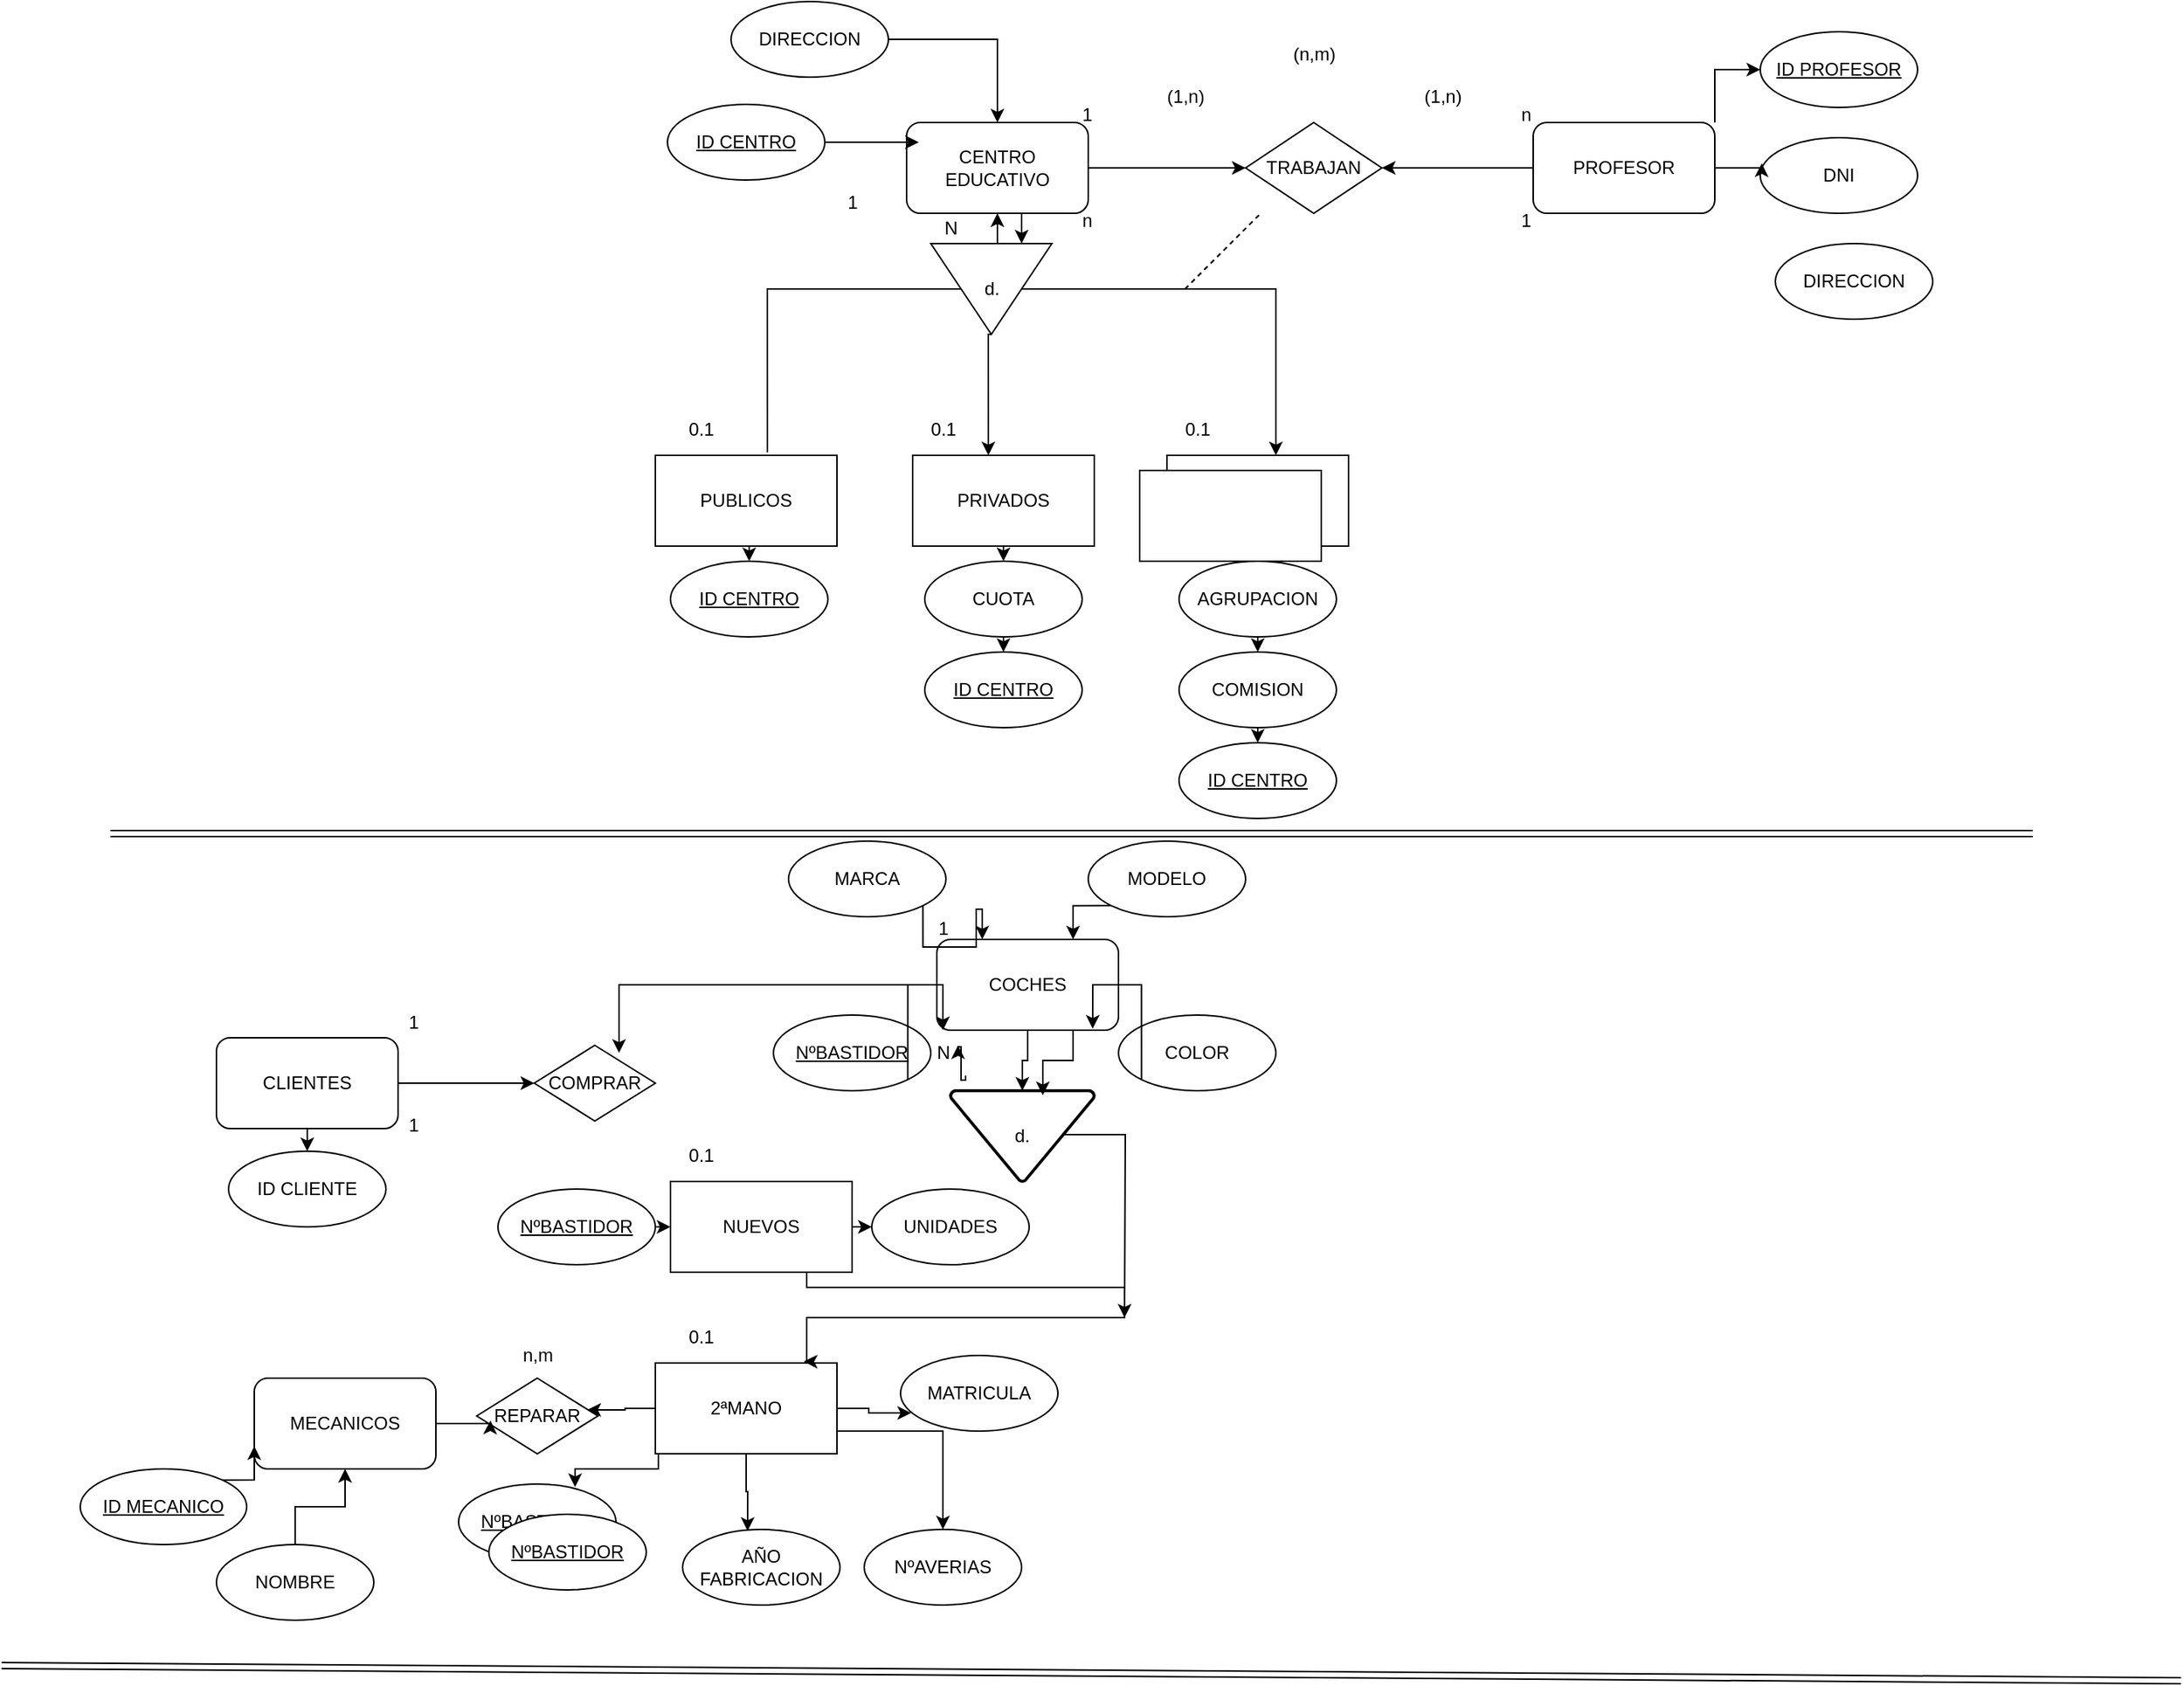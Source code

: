 <mxfile version="22.1.5" type="github">
  <diagram name="Página-1" id="TVfnKYOd6kjSJN-Gmg41">
    <mxGraphModel dx="2181" dy="1769" grid="1" gridSize="10" guides="1" tooltips="1" connect="1" arrows="1" fold="1" page="1" pageScale="1" pageWidth="827" pageHeight="1169" math="0" shadow="0">
      <root>
        <mxCell id="0" />
        <mxCell id="1" parent="0" />
        <mxCell id="MYhQ5Re8cxRGD7Hd7VPl-49" style="edgeStyle=orthogonalEdgeStyle;rounded=0;orthogonalLoop=1;jettySize=auto;html=1;exitX=0.5;exitY=1;exitDx=0;exitDy=0;entryX=0.5;entryY=0;entryDx=0;entryDy=0;" edge="1" parent="1" source="MYhQ5Re8cxRGD7Hd7VPl-1" target="MYhQ5Re8cxRGD7Hd7VPl-45">
          <mxGeometry relative="1" as="geometry" />
        </mxCell>
        <mxCell id="MYhQ5Re8cxRGD7Hd7VPl-1" value="&lt;font style=&quot;vertical-align: inherit;&quot;&gt;&lt;font style=&quot;vertical-align: inherit;&quot;&gt;PUBLICOS&lt;br&gt;&lt;/font&gt;&lt;/font&gt;" style="rounded=0;whiteSpace=wrap;html=1;" vertex="1" parent="1">
          <mxGeometry x="-80" y="250" width="120" height="60" as="geometry" />
        </mxCell>
        <mxCell id="MYhQ5Re8cxRGD7Hd7VPl-50" style="edgeStyle=orthogonalEdgeStyle;rounded=0;orthogonalLoop=1;jettySize=auto;html=1;exitX=0.5;exitY=1;exitDx=0;exitDy=0;entryX=0.5;entryY=0;entryDx=0;entryDy=0;" edge="1" parent="1" source="MYhQ5Re8cxRGD7Hd7VPl-2" target="MYhQ5Re8cxRGD7Hd7VPl-4">
          <mxGeometry relative="1" as="geometry" />
        </mxCell>
        <mxCell id="MYhQ5Re8cxRGD7Hd7VPl-2" value="&lt;font style=&quot;vertical-align: inherit;&quot;&gt;&lt;font style=&quot;vertical-align: inherit;&quot;&gt;PRIVADOS&lt;/font&gt;&lt;/font&gt;" style="rounded=0;whiteSpace=wrap;html=1;" vertex="1" parent="1">
          <mxGeometry x="90" y="250" width="120" height="60" as="geometry" />
        </mxCell>
        <mxCell id="MYhQ5Re8cxRGD7Hd7VPl-57" style="edgeStyle=orthogonalEdgeStyle;rounded=0;orthogonalLoop=1;jettySize=auto;html=1;exitX=0.5;exitY=1;exitDx=0;exitDy=0;entryX=0.5;entryY=0;entryDx=0;entryDy=0;" edge="1" parent="1" source="MYhQ5Re8cxRGD7Hd7VPl-3" target="MYhQ5Re8cxRGD7Hd7VPl-6">
          <mxGeometry relative="1" as="geometry" />
        </mxCell>
        <mxCell id="MYhQ5Re8cxRGD7Hd7VPl-3" value="&lt;font style=&quot;vertical-align: inherit;&quot;&gt;&lt;font style=&quot;vertical-align: inherit;&quot;&gt;COCERTADOS&lt;/font&gt;&lt;/font&gt;" style="rounded=0;whiteSpace=wrap;html=1;" vertex="1" parent="1">
          <mxGeometry x="258" y="250" width="120" height="60" as="geometry" />
        </mxCell>
        <mxCell id="MYhQ5Re8cxRGD7Hd7VPl-52" style="edgeStyle=orthogonalEdgeStyle;rounded=0;orthogonalLoop=1;jettySize=auto;html=1;exitX=0.5;exitY=1;exitDx=0;exitDy=0;entryX=0.5;entryY=0;entryDx=0;entryDy=0;" edge="1" parent="1" source="MYhQ5Re8cxRGD7Hd7VPl-4" target="MYhQ5Re8cxRGD7Hd7VPl-46">
          <mxGeometry relative="1" as="geometry" />
        </mxCell>
        <mxCell id="MYhQ5Re8cxRGD7Hd7VPl-4" value="&lt;font style=&quot;vertical-align: inherit;&quot;&gt;&lt;font style=&quot;vertical-align: inherit;&quot;&gt;CUOTA&lt;/font&gt;&lt;/font&gt;" style="ellipse;whiteSpace=wrap;html=1;" vertex="1" parent="1">
          <mxGeometry x="98" y="320" width="104" height="50" as="geometry" />
        </mxCell>
        <mxCell id="MYhQ5Re8cxRGD7Hd7VPl-59" style="edgeStyle=orthogonalEdgeStyle;rounded=0;orthogonalLoop=1;jettySize=auto;html=1;exitX=0.5;exitY=1;exitDx=0;exitDy=0;entryX=0.5;entryY=0;entryDx=0;entryDy=0;" edge="1" parent="1" source="MYhQ5Re8cxRGD7Hd7VPl-5" target="MYhQ5Re8cxRGD7Hd7VPl-47">
          <mxGeometry relative="1" as="geometry" />
        </mxCell>
        <mxCell id="MYhQ5Re8cxRGD7Hd7VPl-5" value="&lt;font style=&quot;vertical-align: inherit;&quot;&gt;&lt;font style=&quot;vertical-align: inherit;&quot;&gt;&lt;font style=&quot;vertical-align: inherit;&quot;&gt;&lt;font style=&quot;vertical-align: inherit;&quot;&gt;COMISION&lt;/font&gt;&lt;/font&gt;&lt;/font&gt;&lt;/font&gt;" style="ellipse;whiteSpace=wrap;html=1;" vertex="1" parent="1">
          <mxGeometry x="266" y="380" width="104" height="50" as="geometry" />
        </mxCell>
        <mxCell id="MYhQ5Re8cxRGD7Hd7VPl-58" style="edgeStyle=orthogonalEdgeStyle;rounded=0;orthogonalLoop=1;jettySize=auto;html=1;exitX=0.5;exitY=1;exitDx=0;exitDy=0;entryX=0.5;entryY=0;entryDx=0;entryDy=0;" edge="1" parent="1" source="MYhQ5Re8cxRGD7Hd7VPl-6" target="MYhQ5Re8cxRGD7Hd7VPl-5">
          <mxGeometry relative="1" as="geometry" />
        </mxCell>
        <mxCell id="MYhQ5Re8cxRGD7Hd7VPl-6" value="&lt;font style=&quot;vertical-align: inherit;&quot;&gt;&lt;font style=&quot;vertical-align: inherit;&quot;&gt;&lt;font style=&quot;vertical-align: inherit;&quot;&gt;&lt;font style=&quot;vertical-align: inherit;&quot;&gt;AGRUPACION&lt;/font&gt;&lt;/font&gt;&lt;/font&gt;&lt;/font&gt;" style="ellipse;whiteSpace=wrap;html=1;" vertex="1" parent="1">
          <mxGeometry x="266" y="320" width="104" height="50" as="geometry" />
        </mxCell>
        <mxCell id="MYhQ5Re8cxRGD7Hd7VPl-25" style="edgeStyle=orthogonalEdgeStyle;rounded=0;orthogonalLoop=1;jettySize=auto;html=1;exitX=1;exitY=0.5;exitDx=0;exitDy=0;entryX=0;entryY=0.5;entryDx=0;entryDy=0;" edge="1" parent="1" source="MYhQ5Re8cxRGD7Hd7VPl-7" target="MYhQ5Re8cxRGD7Hd7VPl-23">
          <mxGeometry relative="1" as="geometry" />
        </mxCell>
        <mxCell id="MYhQ5Re8cxRGD7Hd7VPl-151" style="edgeStyle=orthogonalEdgeStyle;rounded=0;orthogonalLoop=1;jettySize=auto;html=1;exitX=0.75;exitY=1;exitDx=0;exitDy=0;entryX=0;entryY=0.25;entryDx=0;entryDy=0;" edge="1" parent="1" source="MYhQ5Re8cxRGD7Hd7VPl-7" target="MYhQ5Re8cxRGD7Hd7VPl-8">
          <mxGeometry relative="1" as="geometry" />
        </mxCell>
        <mxCell id="MYhQ5Re8cxRGD7Hd7VPl-7" value="&lt;font style=&quot;vertical-align: inherit;&quot;&gt;&lt;font style=&quot;vertical-align: inherit;&quot;&gt;&lt;font style=&quot;vertical-align: inherit;&quot;&gt;&lt;font style=&quot;vertical-align: inherit;&quot;&gt;CENTRO EDUCATIVO&lt;/font&gt;&lt;/font&gt;&lt;/font&gt;&lt;/font&gt;" style="rounded=1;whiteSpace=wrap;html=1;" vertex="1" parent="1">
          <mxGeometry x="86" y="30" width="120" height="60" as="geometry" />
        </mxCell>
        <mxCell id="MYhQ5Re8cxRGD7Hd7VPl-18" style="edgeStyle=orthogonalEdgeStyle;rounded=0;orthogonalLoop=1;jettySize=auto;html=1;exitX=0.5;exitY=0;exitDx=0;exitDy=0;" edge="1" parent="1" source="MYhQ5Re8cxRGD7Hd7VPl-8" target="MYhQ5Re8cxRGD7Hd7VPl-3">
          <mxGeometry relative="1" as="geometry">
            <Array as="points">
              <mxPoint x="330" y="140" />
            </Array>
          </mxGeometry>
        </mxCell>
        <mxCell id="MYhQ5Re8cxRGD7Hd7VPl-19" style="edgeStyle=orthogonalEdgeStyle;rounded=0;orthogonalLoop=1;jettySize=auto;html=1;exitX=0;exitY=0.5;exitDx=0;exitDy=0;entryX=0.5;entryY=1;entryDx=0;entryDy=0;" edge="1" parent="1" source="MYhQ5Re8cxRGD7Hd7VPl-8" target="MYhQ5Re8cxRGD7Hd7VPl-7">
          <mxGeometry relative="1" as="geometry" />
        </mxCell>
        <mxCell id="MYhQ5Re8cxRGD7Hd7VPl-8" value="&lt;font style=&quot;vertical-align: inherit;&quot;&gt;&lt;font style=&quot;vertical-align: inherit;&quot;&gt;&lt;font style=&quot;vertical-align: inherit;&quot;&gt;&lt;font style=&quot;vertical-align: inherit;&quot;&gt;.&lt;/font&gt;&lt;/font&gt;&lt;/font&gt;&lt;/font&gt;" style="triangle;whiteSpace=wrap;html=1;rotation=90;" vertex="1" parent="1">
          <mxGeometry x="112" y="100" width="60" height="80" as="geometry" />
        </mxCell>
        <mxCell id="MYhQ5Re8cxRGD7Hd7VPl-16" value="" style="endArrow=none;html=1;rounded=0;exitX=0.617;exitY=-0.033;exitDx=0;exitDy=0;exitPerimeter=0;" edge="1" parent="1" source="MYhQ5Re8cxRGD7Hd7VPl-1" target="MYhQ5Re8cxRGD7Hd7VPl-8">
          <mxGeometry width="50" height="50" relative="1" as="geometry">
            <mxPoint x="390" y="340" as="sourcePoint" />
            <mxPoint x="440" y="290" as="targetPoint" />
            <Array as="points">
              <mxPoint x="-6" y="140" />
            </Array>
          </mxGeometry>
        </mxCell>
        <mxCell id="MYhQ5Re8cxRGD7Hd7VPl-17" style="edgeStyle=orthogonalEdgeStyle;rounded=0;orthogonalLoop=1;jettySize=auto;html=1;exitX=1;exitY=0.5;exitDx=0;exitDy=0;entryX=0.417;entryY=0;entryDx=0;entryDy=0;entryPerimeter=0;" edge="1" parent="1" source="MYhQ5Re8cxRGD7Hd7VPl-8" target="MYhQ5Re8cxRGD7Hd7VPl-2">
          <mxGeometry relative="1" as="geometry">
            <Array as="points">
              <mxPoint x="140" y="170" />
            </Array>
          </mxGeometry>
        </mxCell>
        <mxCell id="MYhQ5Re8cxRGD7Hd7VPl-41" style="edgeStyle=orthogonalEdgeStyle;rounded=0;orthogonalLoop=1;jettySize=auto;html=1;exitX=1;exitY=0.5;exitDx=0;exitDy=0;" edge="1" parent="1" source="MYhQ5Re8cxRGD7Hd7VPl-20" target="MYhQ5Re8cxRGD7Hd7VPl-7">
          <mxGeometry relative="1" as="geometry" />
        </mxCell>
        <mxCell id="MYhQ5Re8cxRGD7Hd7VPl-20" value="&lt;font style=&quot;vertical-align: inherit;&quot;&gt;&lt;font style=&quot;vertical-align: inherit;&quot;&gt;&lt;font style=&quot;vertical-align: inherit;&quot;&gt;&lt;font style=&quot;vertical-align: inherit;&quot;&gt;DIRECCION&lt;/font&gt;&lt;/font&gt;&lt;/font&gt;&lt;/font&gt;" style="ellipse;whiteSpace=wrap;html=1;" vertex="1" parent="1">
          <mxGeometry x="-30" y="-50" width="104" height="50" as="geometry" />
        </mxCell>
        <mxCell id="MYhQ5Re8cxRGD7Hd7VPl-21" value="&lt;font style=&quot;vertical-align: inherit;&quot;&gt;&lt;font style=&quot;vertical-align: inherit;&quot;&gt;&lt;font style=&quot;vertical-align: inherit;&quot;&gt;&lt;font style=&quot;vertical-align: inherit;&quot;&gt;&lt;u&gt;ID CENTRO&lt;/u&gt;&lt;/font&gt;&lt;/font&gt;&lt;/font&gt;&lt;/font&gt;" style="ellipse;whiteSpace=wrap;html=1;" vertex="1" parent="1">
          <mxGeometry x="-72" y="18" width="104" height="50" as="geometry" />
        </mxCell>
        <mxCell id="MYhQ5Re8cxRGD7Hd7VPl-23" value="&lt;font style=&quot;vertical-align: inherit;&quot;&gt;&lt;font style=&quot;vertical-align: inherit;&quot;&gt;&lt;font style=&quot;vertical-align: inherit;&quot;&gt;&lt;font style=&quot;vertical-align: inherit;&quot;&gt;TRABAJAN&lt;/font&gt;&lt;/font&gt;&lt;br&gt;&lt;/font&gt;&lt;/font&gt;" style="rhombus;whiteSpace=wrap;html=1;" vertex="1" parent="1">
          <mxGeometry x="310" y="30" width="90" height="60" as="geometry" />
        </mxCell>
        <mxCell id="MYhQ5Re8cxRGD7Hd7VPl-26" style="edgeStyle=orthogonalEdgeStyle;rounded=0;orthogonalLoop=1;jettySize=auto;html=1;exitX=0;exitY=0.5;exitDx=0;exitDy=0;" edge="1" parent="1" source="MYhQ5Re8cxRGD7Hd7VPl-24" target="MYhQ5Re8cxRGD7Hd7VPl-23">
          <mxGeometry relative="1" as="geometry" />
        </mxCell>
        <mxCell id="MYhQ5Re8cxRGD7Hd7VPl-64" style="edgeStyle=orthogonalEdgeStyle;rounded=0;orthogonalLoop=1;jettySize=auto;html=1;exitX=1;exitY=0;exitDx=0;exitDy=0;entryX=0;entryY=0.5;entryDx=0;entryDy=0;" edge="1" parent="1" source="MYhQ5Re8cxRGD7Hd7VPl-24" target="MYhQ5Re8cxRGD7Hd7VPl-54">
          <mxGeometry relative="1" as="geometry" />
        </mxCell>
        <mxCell id="MYhQ5Re8cxRGD7Hd7VPl-24" value="&lt;font style=&quot;vertical-align: inherit;&quot;&gt;&lt;font style=&quot;vertical-align: inherit;&quot;&gt;&lt;font style=&quot;vertical-align: inherit;&quot;&gt;&lt;font style=&quot;vertical-align: inherit;&quot;&gt;&lt;font style=&quot;vertical-align: inherit;&quot;&gt;&lt;font style=&quot;vertical-align: inherit;&quot;&gt;&lt;font style=&quot;vertical-align: inherit;&quot;&gt;&lt;font style=&quot;vertical-align: inherit;&quot;&gt;PROFESOR&lt;/font&gt;&lt;/font&gt;&lt;/font&gt;&lt;/font&gt;&lt;/font&gt;&lt;/font&gt;&lt;/font&gt;&lt;/font&gt;" style="rounded=1;whiteSpace=wrap;html=1;" vertex="1" parent="1">
          <mxGeometry x="500" y="30" width="120" height="60" as="geometry" />
        </mxCell>
        <mxCell id="MYhQ5Re8cxRGD7Hd7VPl-27" value="&lt;font style=&quot;vertical-align: inherit;&quot;&gt;&lt;font style=&quot;vertical-align: inherit;&quot;&gt;0.1&lt;/font&gt;&lt;/font&gt;" style="text;html=1;align=center;verticalAlign=middle;resizable=0;points=[];autosize=1;strokeColor=none;fillColor=none;" vertex="1" parent="1">
          <mxGeometry x="-70" y="218" width="40" height="30" as="geometry" />
        </mxCell>
        <mxCell id="MYhQ5Re8cxRGD7Hd7VPl-28" value="&lt;font style=&quot;vertical-align: inherit;&quot;&gt;&lt;font style=&quot;vertical-align: inherit;&quot;&gt;0.1&lt;/font&gt;&lt;/font&gt;" style="text;html=1;align=center;verticalAlign=middle;resizable=0;points=[];autosize=1;strokeColor=none;fillColor=none;" vertex="1" parent="1">
          <mxGeometry x="90" y="218" width="40" height="30" as="geometry" />
        </mxCell>
        <mxCell id="MYhQ5Re8cxRGD7Hd7VPl-29" value="&lt;font style=&quot;vertical-align: inherit;&quot;&gt;&lt;font style=&quot;vertical-align: inherit;&quot;&gt;0.1&lt;/font&gt;&lt;/font&gt;" style="text;html=1;align=center;verticalAlign=middle;resizable=0;points=[];autosize=1;strokeColor=none;fillColor=none;" vertex="1" parent="1">
          <mxGeometry x="258" y="218" width="40" height="30" as="geometry" />
        </mxCell>
        <mxCell id="MYhQ5Re8cxRGD7Hd7VPl-31" value="&lt;font style=&quot;vertical-align: inherit;&quot;&gt;&lt;font style=&quot;vertical-align: inherit;&quot;&gt;d.&lt;/font&gt;&lt;/font&gt;" style="text;html=1;align=center;verticalAlign=middle;resizable=0;points=[];autosize=1;strokeColor=none;fillColor=none;" vertex="1" parent="1">
          <mxGeometry x="127" y="125" width="30" height="30" as="geometry" />
        </mxCell>
        <mxCell id="MYhQ5Re8cxRGD7Hd7VPl-32" value="&lt;font style=&quot;vertical-align: inherit;&quot;&gt;&lt;font style=&quot;vertical-align: inherit;&quot;&gt;N&lt;/font&gt;&lt;/font&gt;" style="text;html=1;align=center;verticalAlign=middle;resizable=0;points=[];autosize=1;strokeColor=none;fillColor=none;" vertex="1" parent="1">
          <mxGeometry x="100" y="85" width="30" height="30" as="geometry" />
        </mxCell>
        <mxCell id="MYhQ5Re8cxRGD7Hd7VPl-33" value="&lt;font style=&quot;vertical-align: inherit;&quot;&gt;&lt;font style=&quot;vertical-align: inherit;&quot;&gt;n&lt;/font&gt;&lt;/font&gt;" style="text;html=1;align=center;verticalAlign=middle;resizable=0;points=[];autosize=1;strokeColor=none;fillColor=none;" vertex="1" parent="1">
          <mxGeometry x="480" y="10" width="30" height="30" as="geometry" />
        </mxCell>
        <mxCell id="MYhQ5Re8cxRGD7Hd7VPl-34" value="&lt;font style=&quot;vertical-align: inherit;&quot;&gt;&lt;font style=&quot;vertical-align: inherit;&quot;&gt;1&lt;/font&gt;&lt;/font&gt;" style="text;html=1;align=center;verticalAlign=middle;resizable=0;points=[];autosize=1;strokeColor=none;fillColor=none;" vertex="1" parent="1">
          <mxGeometry x="480" y="80" width="30" height="30" as="geometry" />
        </mxCell>
        <mxCell id="MYhQ5Re8cxRGD7Hd7VPl-35" value="&lt;font style=&quot;vertical-align: inherit;&quot;&gt;&lt;font style=&quot;vertical-align: inherit;&quot;&gt;n&lt;/font&gt;&lt;/font&gt;" style="text;html=1;align=center;verticalAlign=middle;resizable=0;points=[];autosize=1;strokeColor=none;fillColor=none;" vertex="1" parent="1">
          <mxGeometry x="190" y="80" width="30" height="30" as="geometry" />
        </mxCell>
        <mxCell id="MYhQ5Re8cxRGD7Hd7VPl-36" value="&lt;font style=&quot;vertical-align: inherit;&quot;&gt;&lt;font style=&quot;vertical-align: inherit;&quot;&gt;1&lt;/font&gt;&lt;/font&gt;" style="text;html=1;align=center;verticalAlign=middle;resizable=0;points=[];autosize=1;strokeColor=none;fillColor=none;" vertex="1" parent="1">
          <mxGeometry x="190" y="10" width="30" height="30" as="geometry" />
        </mxCell>
        <mxCell id="MYhQ5Re8cxRGD7Hd7VPl-37" value="&lt;font style=&quot;vertical-align: inherit;&quot;&gt;&lt;font style=&quot;vertical-align: inherit;&quot;&gt;(n,m)&lt;/font&gt;&lt;/font&gt;" style="text;html=1;align=center;verticalAlign=middle;resizable=0;points=[];autosize=1;strokeColor=none;fillColor=none;" vertex="1" parent="1">
          <mxGeometry x="330" y="-30" width="50" height="30" as="geometry" />
        </mxCell>
        <mxCell id="MYhQ5Re8cxRGD7Hd7VPl-39" style="edgeStyle=orthogonalEdgeStyle;rounded=0;orthogonalLoop=1;jettySize=auto;html=1;entryX=0.067;entryY=0.217;entryDx=0;entryDy=0;entryPerimeter=0;" edge="1" parent="1" source="MYhQ5Re8cxRGD7Hd7VPl-21" target="MYhQ5Re8cxRGD7Hd7VPl-7">
          <mxGeometry relative="1" as="geometry" />
        </mxCell>
        <mxCell id="MYhQ5Re8cxRGD7Hd7VPl-42" value="&lt;font style=&quot;vertical-align: inherit;&quot;&gt;&lt;font style=&quot;vertical-align: inherit;&quot;&gt;(1,n)&lt;/font&gt;&lt;/font&gt;" style="text;html=1;align=center;verticalAlign=middle;resizable=0;points=[];autosize=1;strokeColor=none;fillColor=none;" vertex="1" parent="1">
          <mxGeometry x="245" y="-2" width="50" height="30" as="geometry" />
        </mxCell>
        <mxCell id="MYhQ5Re8cxRGD7Hd7VPl-43" value="&lt;font style=&quot;vertical-align: inherit;&quot;&gt;&lt;font style=&quot;vertical-align: inherit;&quot;&gt;(1,n)&lt;/font&gt;&lt;/font&gt;" style="text;html=1;align=center;verticalAlign=middle;resizable=0;points=[];autosize=1;strokeColor=none;fillColor=none;" vertex="1" parent="1">
          <mxGeometry x="415" y="-2" width="50" height="30" as="geometry" />
        </mxCell>
        <mxCell id="MYhQ5Re8cxRGD7Hd7VPl-44" value="&lt;font style=&quot;vertical-align: inherit;&quot;&gt;&lt;font style=&quot;vertical-align: inherit;&quot;&gt;1&lt;/font&gt;&lt;/font&gt;" style="text;html=1;align=center;verticalAlign=middle;resizable=0;points=[];autosize=1;strokeColor=none;fillColor=none;" vertex="1" parent="1">
          <mxGeometry x="35" y="68" width="30" height="30" as="geometry" />
        </mxCell>
        <mxCell id="MYhQ5Re8cxRGD7Hd7VPl-45" value="&lt;font style=&quot;vertical-align: inherit;&quot;&gt;&lt;font style=&quot;vertical-align: inherit;&quot;&gt;&lt;font style=&quot;vertical-align: inherit;&quot;&gt;&lt;font style=&quot;vertical-align: inherit;&quot;&gt;&lt;u&gt;ID CENTRO&lt;/u&gt;&lt;/font&gt;&lt;/font&gt;&lt;/font&gt;&lt;/font&gt;" style="ellipse;whiteSpace=wrap;html=1;" vertex="1" parent="1">
          <mxGeometry x="-70" y="320" width="104" height="50" as="geometry" />
        </mxCell>
        <mxCell id="MYhQ5Re8cxRGD7Hd7VPl-46" value="&lt;font style=&quot;vertical-align: inherit;&quot;&gt;&lt;font style=&quot;vertical-align: inherit;&quot;&gt;&lt;font style=&quot;vertical-align: inherit;&quot;&gt;&lt;font style=&quot;vertical-align: inherit;&quot;&gt;&lt;u&gt;ID CENTRO&lt;/u&gt;&lt;/font&gt;&lt;/font&gt;&lt;/font&gt;&lt;/font&gt;" style="ellipse;whiteSpace=wrap;html=1;" vertex="1" parent="1">
          <mxGeometry x="98" y="380" width="104" height="50" as="geometry" />
        </mxCell>
        <mxCell id="MYhQ5Re8cxRGD7Hd7VPl-47" value="&lt;u&gt;&lt;font style=&quot;vertical-align: inherit;&quot;&gt;&lt;font style=&quot;vertical-align: inherit;&quot;&gt;ID CENTRO&lt;/font&gt;&lt;/font&gt;&lt;/u&gt;" style="ellipse;whiteSpace=wrap;html=1;" vertex="1" parent="1">
          <mxGeometry x="266" y="440" width="104" height="50" as="geometry" />
        </mxCell>
        <mxCell id="MYhQ5Re8cxRGD7Hd7VPl-53" value="&lt;font style=&quot;vertical-align: inherit;&quot;&gt;&lt;font style=&quot;vertical-align: inherit;&quot;&gt;&lt;font style=&quot;vertical-align: inherit;&quot;&gt;&lt;font style=&quot;vertical-align: inherit;&quot;&gt;DNI&lt;/font&gt;&lt;/font&gt;&lt;/font&gt;&lt;/font&gt;" style="ellipse;whiteSpace=wrap;html=1;" vertex="1" parent="1">
          <mxGeometry x="650" y="40" width="104" height="50" as="geometry" />
        </mxCell>
        <mxCell id="MYhQ5Re8cxRGD7Hd7VPl-54" value="&lt;font style=&quot;vertical-align: inherit;&quot;&gt;&lt;font style=&quot;vertical-align: inherit;&quot;&gt;&lt;font style=&quot;vertical-align: inherit;&quot;&gt;&lt;font style=&quot;vertical-align: inherit;&quot;&gt;&lt;u&gt;ID PROFESOR&lt;/u&gt;&lt;/font&gt;&lt;/font&gt;&lt;/font&gt;&lt;/font&gt;" style="ellipse;whiteSpace=wrap;html=1;" vertex="1" parent="1">
          <mxGeometry x="650" y="-30" width="104" height="50" as="geometry" />
        </mxCell>
        <mxCell id="MYhQ5Re8cxRGD7Hd7VPl-55" value="&lt;font style=&quot;vertical-align: inherit;&quot;&gt;&lt;font style=&quot;vertical-align: inherit;&quot;&gt;&lt;font style=&quot;vertical-align: inherit;&quot;&gt;&lt;font style=&quot;vertical-align: inherit;&quot;&gt;DIRECCION&lt;/font&gt;&lt;/font&gt;&lt;/font&gt;&lt;/font&gt;" style="ellipse;whiteSpace=wrap;html=1;" vertex="1" parent="1">
          <mxGeometry x="660" y="110" width="104" height="50" as="geometry" />
        </mxCell>
        <mxCell id="MYhQ5Re8cxRGD7Hd7VPl-62" value="" style="endArrow=none;dashed=1;html=1;rounded=0;" edge="1" parent="1">
          <mxGeometry width="50" height="50" relative="1" as="geometry">
            <mxPoint x="270" y="140" as="sourcePoint" />
            <mxPoint x="320" y="90" as="targetPoint" />
          </mxGeometry>
        </mxCell>
        <mxCell id="MYhQ5Re8cxRGD7Hd7VPl-63" style="edgeStyle=orthogonalEdgeStyle;rounded=0;orthogonalLoop=1;jettySize=auto;html=1;exitX=1;exitY=0.5;exitDx=0;exitDy=0;entryX=0.01;entryY=0.34;entryDx=0;entryDy=0;entryPerimeter=0;" edge="1" parent="1" source="MYhQ5Re8cxRGD7Hd7VPl-24" target="MYhQ5Re8cxRGD7Hd7VPl-53">
          <mxGeometry relative="1" as="geometry" />
        </mxCell>
        <mxCell id="MYhQ5Re8cxRGD7Hd7VPl-65" value="" style="endArrow=none;dashed=1;html=1;rounded=0;" edge="1" parent="1">
          <mxGeometry width="50" height="50" relative="1" as="geometry">
            <mxPoint x="270" y="140" as="sourcePoint" />
            <mxPoint x="320" y="90" as="targetPoint" />
          </mxGeometry>
        </mxCell>
        <mxCell id="MYhQ5Re8cxRGD7Hd7VPl-69" value="" style="rounded=0;whiteSpace=wrap;html=1;" vertex="1" parent="1">
          <mxGeometry x="240" y="260" width="120" height="60" as="geometry" />
        </mxCell>
        <mxCell id="MYhQ5Re8cxRGD7Hd7VPl-70" value="" style="shape=link;html=1;rounded=0;" edge="1" parent="1">
          <mxGeometry width="100" relative="1" as="geometry">
            <mxPoint x="-440" y="500" as="sourcePoint" />
            <mxPoint x="830" y="500" as="targetPoint" />
          </mxGeometry>
        </mxCell>
        <mxCell id="MYhQ5Re8cxRGD7Hd7VPl-75" value="&lt;font style=&quot;vertical-align: inherit;&quot;&gt;&lt;font style=&quot;vertical-align: inherit;&quot;&gt;COCHES&lt;/font&gt;&lt;/font&gt;" style="rounded=1;whiteSpace=wrap;html=1;" vertex="1" parent="1">
          <mxGeometry x="106" y="570" width="120" height="60" as="geometry" />
        </mxCell>
        <mxCell id="MYhQ5Re8cxRGD7Hd7VPl-106" style="edgeStyle=orthogonalEdgeStyle;rounded=0;orthogonalLoop=1;jettySize=auto;html=1;exitX=1;exitY=0.5;exitDx=0;exitDy=0;entryX=0;entryY=0.5;entryDx=0;entryDy=0;" edge="1" parent="1" source="MYhQ5Re8cxRGD7Hd7VPl-76" target="MYhQ5Re8cxRGD7Hd7VPl-77">
          <mxGeometry relative="1" as="geometry" />
        </mxCell>
        <mxCell id="MYhQ5Re8cxRGD7Hd7VPl-112" style="edgeStyle=orthogonalEdgeStyle;rounded=0;orthogonalLoop=1;jettySize=auto;html=1;exitX=0.5;exitY=1;exitDx=0;exitDy=0;entryX=0.5;entryY=0;entryDx=0;entryDy=0;" edge="1" parent="1" source="MYhQ5Re8cxRGD7Hd7VPl-76" target="MYhQ5Re8cxRGD7Hd7VPl-111">
          <mxGeometry relative="1" as="geometry" />
        </mxCell>
        <mxCell id="MYhQ5Re8cxRGD7Hd7VPl-76" value="&lt;font style=&quot;vertical-align: inherit;&quot;&gt;&lt;font style=&quot;vertical-align: inherit;&quot;&gt;CLIENTES&lt;/font&gt;&lt;/font&gt;" style="rounded=1;whiteSpace=wrap;html=1;" vertex="1" parent="1">
          <mxGeometry x="-370" y="635" width="120" height="60" as="geometry" />
        </mxCell>
        <mxCell id="MYhQ5Re8cxRGD7Hd7VPl-77" value="&lt;font style=&quot;vertical-align: inherit;&quot;&gt;&lt;font style=&quot;vertical-align: inherit;&quot;&gt;COMPRAR&lt;/font&gt;&lt;/font&gt;" style="rhombus;whiteSpace=wrap;html=1;" vertex="1" parent="1">
          <mxGeometry x="-160" y="640" width="80" height="50" as="geometry" />
        </mxCell>
        <mxCell id="MYhQ5Re8cxRGD7Hd7VPl-90" style="edgeStyle=orthogonalEdgeStyle;rounded=0;orthogonalLoop=1;jettySize=auto;html=1;exitX=1;exitY=1;exitDx=0;exitDy=0;" edge="1" parent="1" source="MYhQ5Re8cxRGD7Hd7VPl-133">
          <mxGeometry relative="1" as="geometry">
            <mxPoint x="120" y="640" as="targetPoint" />
            <Array as="points">
              <mxPoint x="122" y="663" />
              <mxPoint x="122" y="641" />
            </Array>
          </mxGeometry>
        </mxCell>
        <mxCell id="MYhQ5Re8cxRGD7Hd7VPl-79" value="&lt;font style=&quot;vertical-align: inherit;&quot;&gt;&lt;font style=&quot;vertical-align: inherit;&quot;&gt;&lt;font style=&quot;vertical-align: inherit;&quot;&gt;&lt;font style=&quot;vertical-align: inherit;&quot;&gt;&lt;font style=&quot;vertical-align: inherit;&quot;&gt;&lt;font style=&quot;vertical-align: inherit;&quot;&gt;&lt;font style=&quot;vertical-align: inherit;&quot;&gt;&lt;font style=&quot;vertical-align: inherit;&quot;&gt;&lt;u&gt;NºBASTIDOR&lt;/u&gt;&lt;/font&gt;&lt;/font&gt;&lt;/font&gt;&lt;/font&gt;&lt;/font&gt;&lt;/font&gt;&lt;/font&gt;&lt;/font&gt;" style="ellipse;whiteSpace=wrap;html=1;" vertex="1" parent="1">
          <mxGeometry x="-2" y="620" width="104" height="50" as="geometry" />
        </mxCell>
        <mxCell id="MYhQ5Re8cxRGD7Hd7VPl-80" value="&lt;font style=&quot;vertical-align: inherit;&quot;&gt;&lt;font style=&quot;vertical-align: inherit;&quot;&gt;&lt;font style=&quot;vertical-align: inherit;&quot;&gt;&lt;font style=&quot;vertical-align: inherit;&quot;&gt;&lt;font style=&quot;vertical-align: inherit;&quot;&gt;&lt;font style=&quot;vertical-align: inherit;&quot;&gt;COLOR&lt;/font&gt;&lt;/font&gt;&lt;/font&gt;&lt;/font&gt;&lt;/font&gt;&lt;/font&gt;" style="ellipse;whiteSpace=wrap;html=1;" vertex="1" parent="1">
          <mxGeometry x="226" y="620" width="104" height="50" as="geometry" />
        </mxCell>
        <mxCell id="MYhQ5Re8cxRGD7Hd7VPl-87" style="edgeStyle=orthogonalEdgeStyle;rounded=0;orthogonalLoop=1;jettySize=auto;html=1;exitX=0;exitY=1;exitDx=0;exitDy=0;entryX=0.75;entryY=0;entryDx=0;entryDy=0;" edge="1" parent="1" source="MYhQ5Re8cxRGD7Hd7VPl-81" target="MYhQ5Re8cxRGD7Hd7VPl-75">
          <mxGeometry relative="1" as="geometry" />
        </mxCell>
        <mxCell id="MYhQ5Re8cxRGD7Hd7VPl-81" value="&lt;font style=&quot;vertical-align: inherit;&quot;&gt;&lt;font style=&quot;vertical-align: inherit;&quot;&gt;&lt;font style=&quot;vertical-align: inherit;&quot;&gt;&lt;font style=&quot;vertical-align: inherit;&quot;&gt;&lt;font style=&quot;vertical-align: inherit;&quot;&gt;&lt;font style=&quot;vertical-align: inherit;&quot;&gt;MODELO&lt;/font&gt;&lt;/font&gt;&lt;/font&gt;&lt;/font&gt;&lt;/font&gt;&lt;/font&gt;" style="ellipse;whiteSpace=wrap;html=1;" vertex="1" parent="1">
          <mxGeometry x="206" y="505" width="104" height="50" as="geometry" />
        </mxCell>
        <mxCell id="MYhQ5Re8cxRGD7Hd7VPl-86" style="edgeStyle=orthogonalEdgeStyle;rounded=0;orthogonalLoop=1;jettySize=auto;html=1;exitX=1;exitY=1;exitDx=0;exitDy=0;entryX=0.25;entryY=0;entryDx=0;entryDy=0;" edge="1" parent="1" source="MYhQ5Re8cxRGD7Hd7VPl-82" target="MYhQ5Re8cxRGD7Hd7VPl-75">
          <mxGeometry relative="1" as="geometry" />
        </mxCell>
        <mxCell id="MYhQ5Re8cxRGD7Hd7VPl-82" value="&lt;font style=&quot;vertical-align: inherit;&quot;&gt;&lt;font style=&quot;vertical-align: inherit;&quot;&gt;MARCA&lt;/font&gt;&lt;/font&gt;" style="ellipse;whiteSpace=wrap;html=1;" vertex="1" parent="1">
          <mxGeometry x="8" y="505" width="104" height="50" as="geometry" />
        </mxCell>
        <mxCell id="MYhQ5Re8cxRGD7Hd7VPl-100" style="edgeStyle=orthogonalEdgeStyle;rounded=0;orthogonalLoop=1;jettySize=auto;html=1;exitX=1;exitY=0.5;exitDx=0;exitDy=0;entryX=0;entryY=0.5;entryDx=0;entryDy=0;" edge="1" parent="1" source="MYhQ5Re8cxRGD7Hd7VPl-83" target="MYhQ5Re8cxRGD7Hd7VPl-96">
          <mxGeometry relative="1" as="geometry" />
        </mxCell>
        <mxCell id="MYhQ5Re8cxRGD7Hd7VPl-83" value="&lt;font style=&quot;vertical-align: inherit;&quot;&gt;&lt;font style=&quot;vertical-align: inherit;&quot;&gt;NUEVOS&lt;/font&gt;&lt;/font&gt;" style="rounded=0;whiteSpace=wrap;html=1;" vertex="1" parent="1">
          <mxGeometry x="-70" y="730" width="120" height="60" as="geometry" />
        </mxCell>
        <mxCell id="MYhQ5Re8cxRGD7Hd7VPl-129" style="edgeStyle=orthogonalEdgeStyle;rounded=0;orthogonalLoop=1;jettySize=auto;html=1;exitX=1;exitY=0.75;exitDx=0;exitDy=0;" edge="1" parent="1" source="MYhQ5Re8cxRGD7Hd7VPl-85" target="MYhQ5Re8cxRGD7Hd7VPl-94">
          <mxGeometry relative="1" as="geometry" />
        </mxCell>
        <mxCell id="MYhQ5Re8cxRGD7Hd7VPl-85" value="&lt;font style=&quot;vertical-align: inherit;&quot;&gt;&lt;font style=&quot;vertical-align: inherit;&quot;&gt;&lt;font style=&quot;vertical-align: inherit;&quot;&gt;&lt;font style=&quot;vertical-align: inherit;&quot;&gt;&lt;font style=&quot;vertical-align: inherit;&quot;&gt;&lt;font style=&quot;vertical-align: inherit;&quot;&gt;2ªMANO&lt;/font&gt;&lt;/font&gt;&lt;/font&gt;&lt;/font&gt;&lt;/font&gt;&lt;/font&gt;" style="rounded=0;whiteSpace=wrap;html=1;" vertex="1" parent="1">
          <mxGeometry x="-80" y="850" width="120" height="60" as="geometry" />
        </mxCell>
        <mxCell id="MYhQ5Re8cxRGD7Hd7VPl-88" style="edgeStyle=orthogonalEdgeStyle;rounded=0;orthogonalLoop=1;jettySize=auto;html=1;exitX=0;exitY=1;exitDx=0;exitDy=0;entryX=0.858;entryY=0.983;entryDx=0;entryDy=0;entryPerimeter=0;" edge="1" parent="1" source="MYhQ5Re8cxRGD7Hd7VPl-80" target="MYhQ5Re8cxRGD7Hd7VPl-75">
          <mxGeometry relative="1" as="geometry" />
        </mxCell>
        <mxCell id="MYhQ5Re8cxRGD7Hd7VPl-93" value="&lt;font style=&quot;vertical-align: inherit;&quot;&gt;&lt;font style=&quot;vertical-align: inherit;&quot;&gt;&lt;font style=&quot;vertical-align: inherit;&quot;&gt;&lt;font style=&quot;vertical-align: inherit;&quot;&gt;&lt;font style=&quot;vertical-align: inherit;&quot;&gt;&lt;font style=&quot;vertical-align: inherit;&quot;&gt;&lt;font style=&quot;vertical-align: inherit;&quot;&gt;&lt;font style=&quot;vertical-align: inherit;&quot;&gt;MATRICULA&lt;/font&gt;&lt;/font&gt;&lt;/font&gt;&lt;/font&gt;&lt;/font&gt;&lt;/font&gt;&lt;/font&gt;&lt;/font&gt;" style="ellipse;whiteSpace=wrap;html=1;" vertex="1" parent="1">
          <mxGeometry x="82" y="845" width="104" height="50" as="geometry" />
        </mxCell>
        <mxCell id="MYhQ5Re8cxRGD7Hd7VPl-94" value="&lt;font style=&quot;vertical-align: inherit;&quot;&gt;&lt;font style=&quot;vertical-align: inherit;&quot;&gt;&lt;font style=&quot;vertical-align: inherit;&quot;&gt;&lt;font style=&quot;vertical-align: inherit;&quot;&gt;&lt;font style=&quot;vertical-align: inherit;&quot;&gt;&lt;font style=&quot;vertical-align: inherit;&quot;&gt;&lt;font style=&quot;vertical-align: inherit;&quot;&gt;&lt;font style=&quot;vertical-align: inherit;&quot;&gt;NºAVERIAS&lt;/font&gt;&lt;/font&gt;&lt;/font&gt;&lt;/font&gt;&lt;/font&gt;&lt;/font&gt;&lt;/font&gt;&lt;/font&gt;" style="ellipse;whiteSpace=wrap;html=1;" vertex="1" parent="1">
          <mxGeometry x="58" y="960" width="104" height="50" as="geometry" />
        </mxCell>
        <mxCell id="MYhQ5Re8cxRGD7Hd7VPl-95" value="&lt;font style=&quot;vertical-align: inherit;&quot;&gt;&lt;font style=&quot;vertical-align: inherit;&quot;&gt;&lt;font style=&quot;vertical-align: inherit;&quot;&gt;&lt;font style=&quot;vertical-align: inherit;&quot;&gt;&lt;font style=&quot;vertical-align: inherit;&quot;&gt;&lt;font style=&quot;vertical-align: inherit;&quot;&gt;&lt;font style=&quot;vertical-align: inherit;&quot;&gt;&lt;font style=&quot;vertical-align: inherit;&quot;&gt;AÑO FABRICACION&lt;/font&gt;&lt;/font&gt;&lt;/font&gt;&lt;/font&gt;&lt;/font&gt;&lt;/font&gt;&lt;/font&gt;&lt;/font&gt;" style="ellipse;whiteSpace=wrap;html=1;" vertex="1" parent="1">
          <mxGeometry x="-62" y="960" width="104" height="50" as="geometry" />
        </mxCell>
        <mxCell id="MYhQ5Re8cxRGD7Hd7VPl-96" value="&lt;font style=&quot;vertical-align: inherit;&quot;&gt;&lt;font style=&quot;vertical-align: inherit;&quot;&gt;&lt;font style=&quot;vertical-align: inherit;&quot;&gt;&lt;font style=&quot;vertical-align: inherit;&quot;&gt;&lt;font style=&quot;vertical-align: inherit;&quot;&gt;&lt;font style=&quot;vertical-align: inherit;&quot;&gt;&lt;font style=&quot;vertical-align: inherit;&quot;&gt;&lt;font style=&quot;vertical-align: inherit;&quot;&gt;UNIDADES&lt;/font&gt;&lt;/font&gt;&lt;/font&gt;&lt;/font&gt;&lt;/font&gt;&lt;/font&gt;&lt;/font&gt;&lt;/font&gt;" style="ellipse;whiteSpace=wrap;html=1;" vertex="1" parent="1">
          <mxGeometry x="63" y="735" width="104" height="50" as="geometry" />
        </mxCell>
        <mxCell id="MYhQ5Re8cxRGD7Hd7VPl-109" style="edgeStyle=orthogonalEdgeStyle;rounded=0;orthogonalLoop=1;jettySize=auto;html=1;exitX=0;exitY=0.5;exitDx=0;exitDy=0;entryX=0.7;entryY=0.1;entryDx=0;entryDy=0;entryPerimeter=0;" edge="1" parent="1" source="MYhQ5Re8cxRGD7Hd7VPl-75" target="MYhQ5Re8cxRGD7Hd7VPl-77">
          <mxGeometry relative="1" as="geometry" />
        </mxCell>
        <mxCell id="MYhQ5Re8cxRGD7Hd7VPl-147" style="edgeStyle=orthogonalEdgeStyle;rounded=0;orthogonalLoop=1;jettySize=auto;html=1;exitX=0.5;exitY=0;exitDx=0;exitDy=0;" edge="1" parent="1" source="MYhQ5Re8cxRGD7Hd7VPl-110" target="MYhQ5Re8cxRGD7Hd7VPl-138">
          <mxGeometry relative="1" as="geometry" />
        </mxCell>
        <mxCell id="MYhQ5Re8cxRGD7Hd7VPl-110" value="&lt;font style=&quot;vertical-align: inherit;&quot;&gt;&lt;font style=&quot;vertical-align: inherit;&quot;&gt;&lt;font style=&quot;vertical-align: inherit;&quot;&gt;&lt;font style=&quot;vertical-align: inherit;&quot;&gt;&lt;font style=&quot;vertical-align: inherit;&quot;&gt;&lt;font style=&quot;vertical-align: inherit;&quot;&gt;&lt;font style=&quot;vertical-align: inherit;&quot;&gt;&lt;font style=&quot;vertical-align: inherit;&quot;&gt;&lt;font style=&quot;vertical-align: inherit;&quot;&gt;&lt;font style=&quot;vertical-align: inherit;&quot;&gt;NOMBRE&lt;/font&gt;&lt;/font&gt;&lt;/font&gt;&lt;/font&gt;&lt;/font&gt;&lt;/font&gt;&lt;/font&gt;&lt;/font&gt;&lt;/font&gt;&lt;/font&gt;" style="ellipse;whiteSpace=wrap;html=1;" vertex="1" parent="1">
          <mxGeometry x="-370" y="970" width="104" height="50" as="geometry" />
        </mxCell>
        <mxCell id="MYhQ5Re8cxRGD7Hd7VPl-111" value="&lt;font style=&quot;vertical-align: inherit;&quot;&gt;&lt;font style=&quot;vertical-align: inherit;&quot;&gt;&lt;font style=&quot;vertical-align: inherit;&quot;&gt;&lt;font style=&quot;vertical-align: inherit;&quot;&gt;&lt;font style=&quot;vertical-align: inherit;&quot;&gt;&lt;font style=&quot;vertical-align: inherit;&quot;&gt;&lt;font style=&quot;vertical-align: inherit;&quot;&gt;&lt;font style=&quot;vertical-align: inherit;&quot;&gt;&lt;font style=&quot;vertical-align: inherit;&quot;&gt;&lt;font style=&quot;vertical-align: inherit;&quot;&gt;ID CLIENTE&lt;/font&gt;&lt;/font&gt;&lt;/font&gt;&lt;/font&gt;&lt;/font&gt;&lt;/font&gt;&lt;/font&gt;&lt;/font&gt;&lt;/font&gt;&lt;/font&gt;" style="ellipse;whiteSpace=wrap;html=1;" vertex="1" parent="1">
          <mxGeometry x="-362" y="710" width="104" height="50" as="geometry" />
        </mxCell>
        <mxCell id="MYhQ5Re8cxRGD7Hd7VPl-115" style="edgeStyle=orthogonalEdgeStyle;rounded=0;orthogonalLoop=1;jettySize=auto;html=1;exitX=0.789;exitY=0.483;exitDx=0;exitDy=0;exitPerimeter=0;" edge="1" parent="1" source="MYhQ5Re8cxRGD7Hd7VPl-114">
          <mxGeometry relative="1" as="geometry">
            <mxPoint x="230" y="820" as="targetPoint" />
          </mxGeometry>
        </mxCell>
        <mxCell id="MYhQ5Re8cxRGD7Hd7VPl-114" value="&lt;font style=&quot;vertical-align: inherit;&quot;&gt;&lt;font style=&quot;vertical-align: inherit;&quot;&gt;d.&lt;/font&gt;&lt;/font&gt;" style="strokeWidth=2;html=1;shape=mxgraph.flowchart.merge_or_storage;whiteSpace=wrap;" vertex="1" parent="1">
          <mxGeometry x="115" y="670" width="95" height="60" as="geometry" />
        </mxCell>
        <mxCell id="MYhQ5Re8cxRGD7Hd7VPl-116" style="edgeStyle=orthogonalEdgeStyle;rounded=0;orthogonalLoop=1;jettySize=auto;html=1;exitX=0.75;exitY=1;exitDx=0;exitDy=0;entryX=0.817;entryY=-0.017;entryDx=0;entryDy=0;entryPerimeter=0;" edge="1" parent="1" source="MYhQ5Re8cxRGD7Hd7VPl-83" target="MYhQ5Re8cxRGD7Hd7VPl-85">
          <mxGeometry relative="1" as="geometry">
            <Array as="points">
              <mxPoint x="20" y="800" />
              <mxPoint x="230" y="800" />
              <mxPoint x="230" y="820" />
              <mxPoint x="20" y="820" />
            </Array>
          </mxGeometry>
        </mxCell>
        <mxCell id="MYhQ5Re8cxRGD7Hd7VPl-117" style="edgeStyle=orthogonalEdgeStyle;rounded=0;orthogonalLoop=1;jettySize=auto;html=1;exitX=0.5;exitY=1;exitDx=0;exitDy=0;" edge="1" parent="1" source="MYhQ5Re8cxRGD7Hd7VPl-96" target="MYhQ5Re8cxRGD7Hd7VPl-96">
          <mxGeometry relative="1" as="geometry" />
        </mxCell>
        <mxCell id="MYhQ5Re8cxRGD7Hd7VPl-118" value="&lt;font style=&quot;vertical-align: inherit;&quot;&gt;&lt;font style=&quot;vertical-align: inherit;&quot;&gt;&lt;font style=&quot;vertical-align: inherit;&quot;&gt;&lt;font style=&quot;vertical-align: inherit;&quot;&gt;&lt;font style=&quot;vertical-align: inherit;&quot;&gt;&lt;font style=&quot;vertical-align: inherit;&quot;&gt;&lt;font style=&quot;vertical-align: inherit;&quot;&gt;&lt;font style=&quot;vertical-align: inherit;&quot;&gt;&lt;u&gt;NºBASTIDOR&lt;/u&gt;&lt;/font&gt;&lt;/font&gt;&lt;/font&gt;&lt;/font&gt;&lt;/font&gt;&lt;/font&gt;&lt;/font&gt;&lt;/font&gt;" style="ellipse;whiteSpace=wrap;html=1;" vertex="1" parent="1">
          <mxGeometry x="-210" y="930" width="104" height="50" as="geometry" />
        </mxCell>
        <mxCell id="MYhQ5Re8cxRGD7Hd7VPl-123" style="edgeStyle=orthogonalEdgeStyle;rounded=0;orthogonalLoop=1;jettySize=auto;html=1;exitX=1;exitY=0.5;exitDx=0;exitDy=0;entryX=0;entryY=0.5;entryDx=0;entryDy=0;" edge="1" parent="1" source="MYhQ5Re8cxRGD7Hd7VPl-122" target="MYhQ5Re8cxRGD7Hd7VPl-83">
          <mxGeometry relative="1" as="geometry" />
        </mxCell>
        <mxCell id="MYhQ5Re8cxRGD7Hd7VPl-122" value="&lt;font style=&quot;vertical-align: inherit;&quot;&gt;&lt;font style=&quot;vertical-align: inherit;&quot;&gt;&lt;font style=&quot;vertical-align: inherit;&quot;&gt;&lt;font style=&quot;vertical-align: inherit;&quot;&gt;&lt;font style=&quot;vertical-align: inherit;&quot;&gt;&lt;font style=&quot;vertical-align: inherit;&quot;&gt;&lt;font style=&quot;vertical-align: inherit;&quot;&gt;&lt;font style=&quot;vertical-align: inherit;&quot;&gt;&lt;u&gt;NºBASTIDOR&lt;/u&gt;&lt;/font&gt;&lt;/font&gt;&lt;/font&gt;&lt;/font&gt;&lt;/font&gt;&lt;/font&gt;&lt;/font&gt;&lt;/font&gt;" style="ellipse;whiteSpace=wrap;html=1;" vertex="1" parent="1">
          <mxGeometry x="-184" y="735" width="104" height="50" as="geometry" />
        </mxCell>
        <mxCell id="MYhQ5Re8cxRGD7Hd7VPl-125" style="edgeStyle=orthogonalEdgeStyle;rounded=0;orthogonalLoop=1;jettySize=auto;html=1;exitX=0;exitY=1;exitDx=0;exitDy=0;entryX=0.74;entryY=0.04;entryDx=0;entryDy=0;entryPerimeter=0;" edge="1" parent="1" source="MYhQ5Re8cxRGD7Hd7VPl-85" target="MYhQ5Re8cxRGD7Hd7VPl-118">
          <mxGeometry relative="1" as="geometry">
            <Array as="points">
              <mxPoint x="-78" y="920" />
              <mxPoint x="-133" y="920" />
            </Array>
          </mxGeometry>
        </mxCell>
        <mxCell id="MYhQ5Re8cxRGD7Hd7VPl-127" style="edgeStyle=orthogonalEdgeStyle;rounded=0;orthogonalLoop=1;jettySize=auto;html=1;exitX=0.5;exitY=1;exitDx=0;exitDy=0;entryX=0.413;entryY=0.02;entryDx=0;entryDy=0;entryPerimeter=0;" edge="1" parent="1" source="MYhQ5Re8cxRGD7Hd7VPl-85" target="MYhQ5Re8cxRGD7Hd7VPl-95">
          <mxGeometry relative="1" as="geometry">
            <Array as="points">
              <mxPoint x="-20" y="935" />
              <mxPoint x="-19" y="935" />
            </Array>
          </mxGeometry>
        </mxCell>
        <mxCell id="MYhQ5Re8cxRGD7Hd7VPl-128" style="edgeStyle=orthogonalEdgeStyle;rounded=0;orthogonalLoop=1;jettySize=auto;html=1;exitX=1;exitY=0.5;exitDx=0;exitDy=0;entryX=0.067;entryY=0.76;entryDx=0;entryDy=0;entryPerimeter=0;" edge="1" parent="1" source="MYhQ5Re8cxRGD7Hd7VPl-85" target="MYhQ5Re8cxRGD7Hd7VPl-93">
          <mxGeometry relative="1" as="geometry" />
        </mxCell>
        <mxCell id="MYhQ5Re8cxRGD7Hd7VPl-130" value="&lt;font style=&quot;vertical-align: inherit;&quot;&gt;&lt;font style=&quot;vertical-align: inherit;&quot;&gt;0.1&lt;/font&gt;&lt;/font&gt;" style="text;html=1;align=center;verticalAlign=middle;resizable=0;points=[];autosize=1;strokeColor=none;fillColor=none;" vertex="1" parent="1">
          <mxGeometry x="-70" y="818" width="40" height="30" as="geometry" />
        </mxCell>
        <mxCell id="MYhQ5Re8cxRGD7Hd7VPl-131" value="&lt;font style=&quot;vertical-align: inherit;&quot;&gt;&lt;font style=&quot;vertical-align: inherit;&quot;&gt;0.1&lt;/font&gt;&lt;/font&gt;" style="text;html=1;align=center;verticalAlign=middle;resizable=0;points=[];autosize=1;strokeColor=none;fillColor=none;" vertex="1" parent="1">
          <mxGeometry x="-70" y="698" width="40" height="30" as="geometry" />
        </mxCell>
        <mxCell id="MYhQ5Re8cxRGD7Hd7VPl-132" value="&lt;font style=&quot;vertical-align: inherit;&quot;&gt;&lt;font style=&quot;vertical-align: inherit;&quot;&gt;1&lt;/font&gt;&lt;/font&gt;" style="text;html=1;align=center;verticalAlign=middle;resizable=0;points=[];autosize=1;strokeColor=none;fillColor=none;" vertex="1" parent="1">
          <mxGeometry x="95" y="548" width="30" height="30" as="geometry" />
        </mxCell>
        <mxCell id="MYhQ5Re8cxRGD7Hd7VPl-134" value="" style="edgeStyle=orthogonalEdgeStyle;rounded=0;orthogonalLoop=1;jettySize=auto;html=1;exitX=1;exitY=1;exitDx=0;exitDy=0;" edge="1" parent="1" source="MYhQ5Re8cxRGD7Hd7VPl-79" target="MYhQ5Re8cxRGD7Hd7VPl-133">
          <mxGeometry relative="1" as="geometry">
            <mxPoint x="120" y="640" as="targetPoint" />
            <mxPoint x="87" y="663" as="sourcePoint" />
            <Array as="points" />
          </mxGeometry>
        </mxCell>
        <mxCell id="MYhQ5Re8cxRGD7Hd7VPl-133" value="&lt;font style=&quot;vertical-align: inherit;&quot;&gt;&lt;font style=&quot;vertical-align: inherit;&quot;&gt;N&lt;/font&gt;&lt;/font&gt;" style="text;html=1;align=center;verticalAlign=middle;resizable=0;points=[];autosize=1;strokeColor=none;fillColor=none;" vertex="1" parent="1">
          <mxGeometry x="95" y="630" width="30" height="30" as="geometry" />
        </mxCell>
        <mxCell id="MYhQ5Re8cxRGD7Hd7VPl-135" value="&lt;font style=&quot;vertical-align: inherit;&quot;&gt;&lt;font style=&quot;vertical-align: inherit;&quot;&gt;1&lt;/font&gt;&lt;/font&gt;" style="text;html=1;align=center;verticalAlign=middle;resizable=0;points=[];autosize=1;strokeColor=none;fillColor=none;" vertex="1" parent="1">
          <mxGeometry x="-255" y="610" width="30" height="30" as="geometry" />
        </mxCell>
        <mxCell id="MYhQ5Re8cxRGD7Hd7VPl-136" value="&lt;font style=&quot;vertical-align: inherit;&quot;&gt;&lt;font style=&quot;vertical-align: inherit;&quot;&gt;1&lt;/font&gt;&lt;/font&gt;" style="text;html=1;align=center;verticalAlign=middle;resizable=0;points=[];autosize=1;strokeColor=none;fillColor=none;" vertex="1" parent="1">
          <mxGeometry x="-255" y="678" width="30" height="30" as="geometry" />
        </mxCell>
        <mxCell id="MYhQ5Re8cxRGD7Hd7VPl-137" value="" style="shape=link;html=1;rounded=0;" edge="1" parent="1">
          <mxGeometry width="100" relative="1" as="geometry">
            <mxPoint x="-512" y="1050" as="sourcePoint" />
            <mxPoint x="928" y="1060" as="targetPoint" />
          </mxGeometry>
        </mxCell>
        <mxCell id="MYhQ5Re8cxRGD7Hd7VPl-138" value="&lt;font style=&quot;vertical-align: inherit;&quot;&gt;&lt;font style=&quot;vertical-align: inherit;&quot;&gt;MECANICOS&lt;/font&gt;&lt;/font&gt;" style="rounded=1;whiteSpace=wrap;html=1;" vertex="1" parent="1">
          <mxGeometry x="-345" y="860" width="120" height="60" as="geometry" />
        </mxCell>
        <mxCell id="MYhQ5Re8cxRGD7Hd7VPl-139" value="&lt;font style=&quot;vertical-align: inherit;&quot;&gt;&lt;font style=&quot;vertical-align: inherit;&quot;&gt;&lt;font style=&quot;vertical-align: inherit;&quot;&gt;&lt;font style=&quot;vertical-align: inherit;&quot;&gt;REPARAR&lt;/font&gt;&lt;/font&gt;&lt;/font&gt;&lt;/font&gt;" style="rhombus;whiteSpace=wrap;html=1;" vertex="1" parent="1">
          <mxGeometry x="-198" y="860" width="80" height="50" as="geometry" />
        </mxCell>
        <mxCell id="MYhQ5Re8cxRGD7Hd7VPl-141" style="edgeStyle=orthogonalEdgeStyle;rounded=0;orthogonalLoop=1;jettySize=auto;html=1;exitX=0;exitY=0.5;exitDx=0;exitDy=0;entryX=0.913;entryY=0.42;entryDx=0;entryDy=0;entryPerimeter=0;" edge="1" parent="1" source="MYhQ5Re8cxRGD7Hd7VPl-85" target="MYhQ5Re8cxRGD7Hd7VPl-139">
          <mxGeometry relative="1" as="geometry" />
        </mxCell>
        <mxCell id="MYhQ5Re8cxRGD7Hd7VPl-142" style="edgeStyle=orthogonalEdgeStyle;rounded=0;orthogonalLoop=1;jettySize=auto;html=1;exitX=1;exitY=0.5;exitDx=0;exitDy=0;entryX=0.113;entryY=0.56;entryDx=0;entryDy=0;entryPerimeter=0;" edge="1" parent="1" source="MYhQ5Re8cxRGD7Hd7VPl-138" target="MYhQ5Re8cxRGD7Hd7VPl-139">
          <mxGeometry relative="1" as="geometry" />
        </mxCell>
        <mxCell id="MYhQ5Re8cxRGD7Hd7VPl-143" value="&lt;font style=&quot;vertical-align: inherit;&quot;&gt;&lt;font style=&quot;vertical-align: inherit;&quot;&gt;n,m&lt;/font&gt;&lt;/font&gt;" style="text;html=1;align=center;verticalAlign=middle;resizable=0;points=[];autosize=1;strokeColor=none;fillColor=none;" vertex="1" parent="1">
          <mxGeometry x="-178" y="830" width="40" height="30" as="geometry" />
        </mxCell>
        <mxCell id="MYhQ5Re8cxRGD7Hd7VPl-146" style="edgeStyle=orthogonalEdgeStyle;rounded=0;orthogonalLoop=1;jettySize=auto;html=1;exitX=1;exitY=0;exitDx=0;exitDy=0;entryX=0;entryY=0.75;entryDx=0;entryDy=0;" edge="1" parent="1" source="MYhQ5Re8cxRGD7Hd7VPl-144" target="MYhQ5Re8cxRGD7Hd7VPl-138">
          <mxGeometry relative="1" as="geometry" />
        </mxCell>
        <mxCell id="MYhQ5Re8cxRGD7Hd7VPl-144" value="&lt;u&gt;&lt;font style=&quot;vertical-align: inherit;&quot;&gt;&lt;font style=&quot;vertical-align: inherit;&quot;&gt;ID MECANICO&lt;/font&gt;&lt;/font&gt;&lt;/u&gt;" style="ellipse;whiteSpace=wrap;html=1;" vertex="1" parent="1">
          <mxGeometry x="-460" y="920" width="110" height="50" as="geometry" />
        </mxCell>
        <mxCell id="MYhQ5Re8cxRGD7Hd7VPl-145" value="&lt;font style=&quot;vertical-align: inherit;&quot;&gt;&lt;font style=&quot;vertical-align: inherit;&quot;&gt;&lt;font style=&quot;vertical-align: inherit;&quot;&gt;&lt;font style=&quot;vertical-align: inherit;&quot;&gt;&lt;font style=&quot;vertical-align: inherit;&quot;&gt;&lt;font style=&quot;vertical-align: inherit;&quot;&gt;&lt;font style=&quot;vertical-align: inherit;&quot;&gt;&lt;font style=&quot;vertical-align: inherit;&quot;&gt;&lt;u&gt;NºBASTIDOR&lt;/u&gt;&lt;/font&gt;&lt;/font&gt;&lt;/font&gt;&lt;/font&gt;&lt;/font&gt;&lt;/font&gt;&lt;/font&gt;&lt;/font&gt;" style="ellipse;whiteSpace=wrap;html=1;" vertex="1" parent="1">
          <mxGeometry x="-190" y="950" width="104" height="50" as="geometry" />
        </mxCell>
        <mxCell id="MYhQ5Re8cxRGD7Hd7VPl-149" style="edgeStyle=orthogonalEdgeStyle;rounded=0;orthogonalLoop=1;jettySize=auto;html=1;exitX=0.5;exitY=1;exitDx=0;exitDy=0;entryX=0.5;entryY=0;entryDx=0;entryDy=0;entryPerimeter=0;" edge="1" parent="1" source="MYhQ5Re8cxRGD7Hd7VPl-75" target="MYhQ5Re8cxRGD7Hd7VPl-114">
          <mxGeometry relative="1" as="geometry" />
        </mxCell>
        <mxCell id="MYhQ5Re8cxRGD7Hd7VPl-150" style="edgeStyle=orthogonalEdgeStyle;rounded=0;orthogonalLoop=1;jettySize=auto;html=1;exitX=0.75;exitY=1;exitDx=0;exitDy=0;entryX=0.642;entryY=0.05;entryDx=0;entryDy=0;entryPerimeter=0;" edge="1" parent="1" source="MYhQ5Re8cxRGD7Hd7VPl-75" target="MYhQ5Re8cxRGD7Hd7VPl-114">
          <mxGeometry relative="1" as="geometry" />
        </mxCell>
      </root>
    </mxGraphModel>
  </diagram>
</mxfile>
